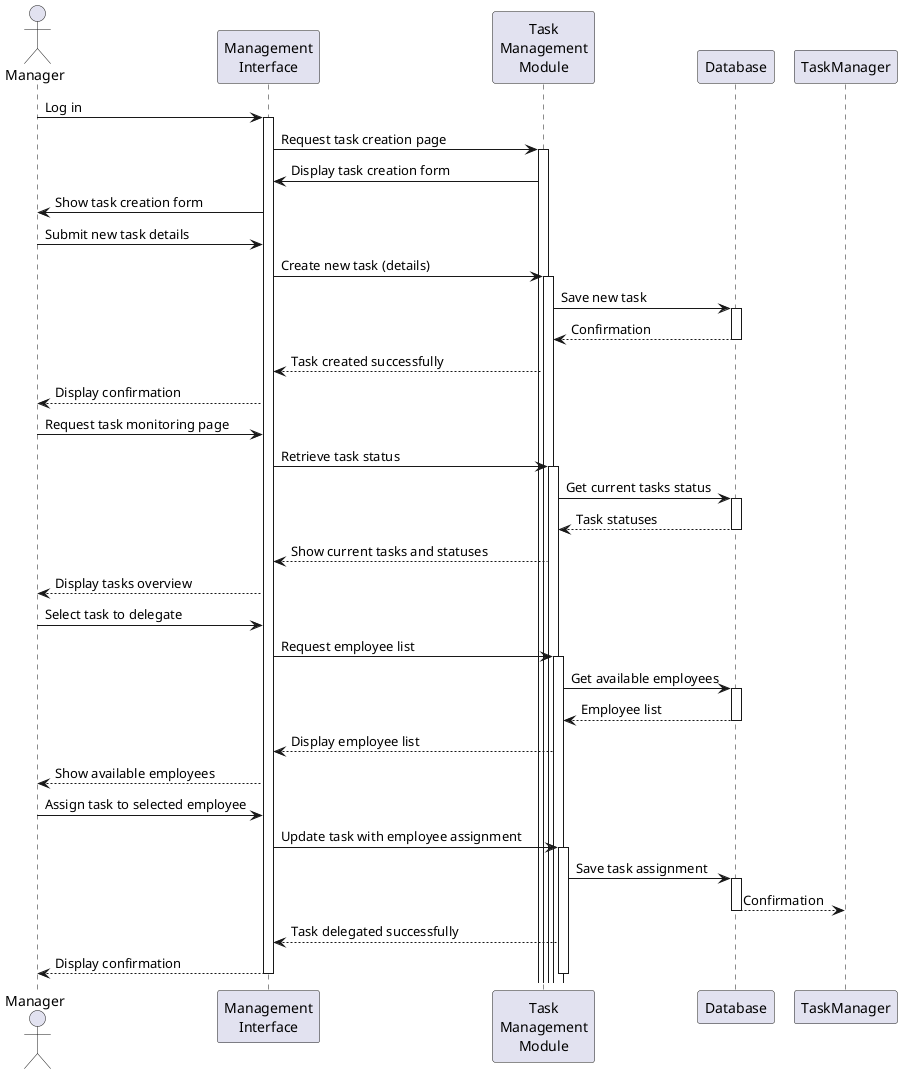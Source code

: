@startuml
actor Manager
participant "Management\nInterface" as Interface
participant "Task\nManagement\nModule" as TaskModule
participant Database

Manager -> Interface : Log in
activate Interface

Interface -> TaskModule : Request task creation page
activate TaskModule

TaskModule -> Interface : Display task creation form
Interface -> Manager : Show task creation form

Manager -> Interface : Submit new task details
Interface -> TaskModule : Create new task (details)
activate TaskModule

TaskModule -> Database : Save new task
activate Database
Database --> TaskModule : Confirmation
deactivate Database

TaskModule --> Interface : Task created successfully
Interface --> Manager : Display confirmation

Manager -> Interface : Request task monitoring page
Interface -> TaskModule : Retrieve task status
activate TaskModule

TaskModule -> Database : Get current tasks status
activate Database
Database --> TaskModule : Task statuses
deactivate Database

TaskModule --> Interface : Show current tasks and statuses
Interface --> Manager : Display tasks overview

Manager -> Interface : Select task to delegate
Interface -> TaskModule : Request employee list
activate TaskModule

TaskModule -> Database : Get available employees
activate Database
Database --> TaskModule : Employee list
deactivate Database

TaskModule --> Interface : Display employee list
Interface --> Manager : Show available employees

Manager -> Interface : Assign task to selected employee
Interface -> TaskModule : Update task with employee assignment
activate TaskModule

TaskModule -> Database : Save task assignment
activate Database
Database --> TaskManager : Confirmation
deactivate Database

TaskModule --> Interface : Task delegated successfully
Interface --> Manager : Display confirmation

deactivate TaskModule
deactivate Interface
@enduml